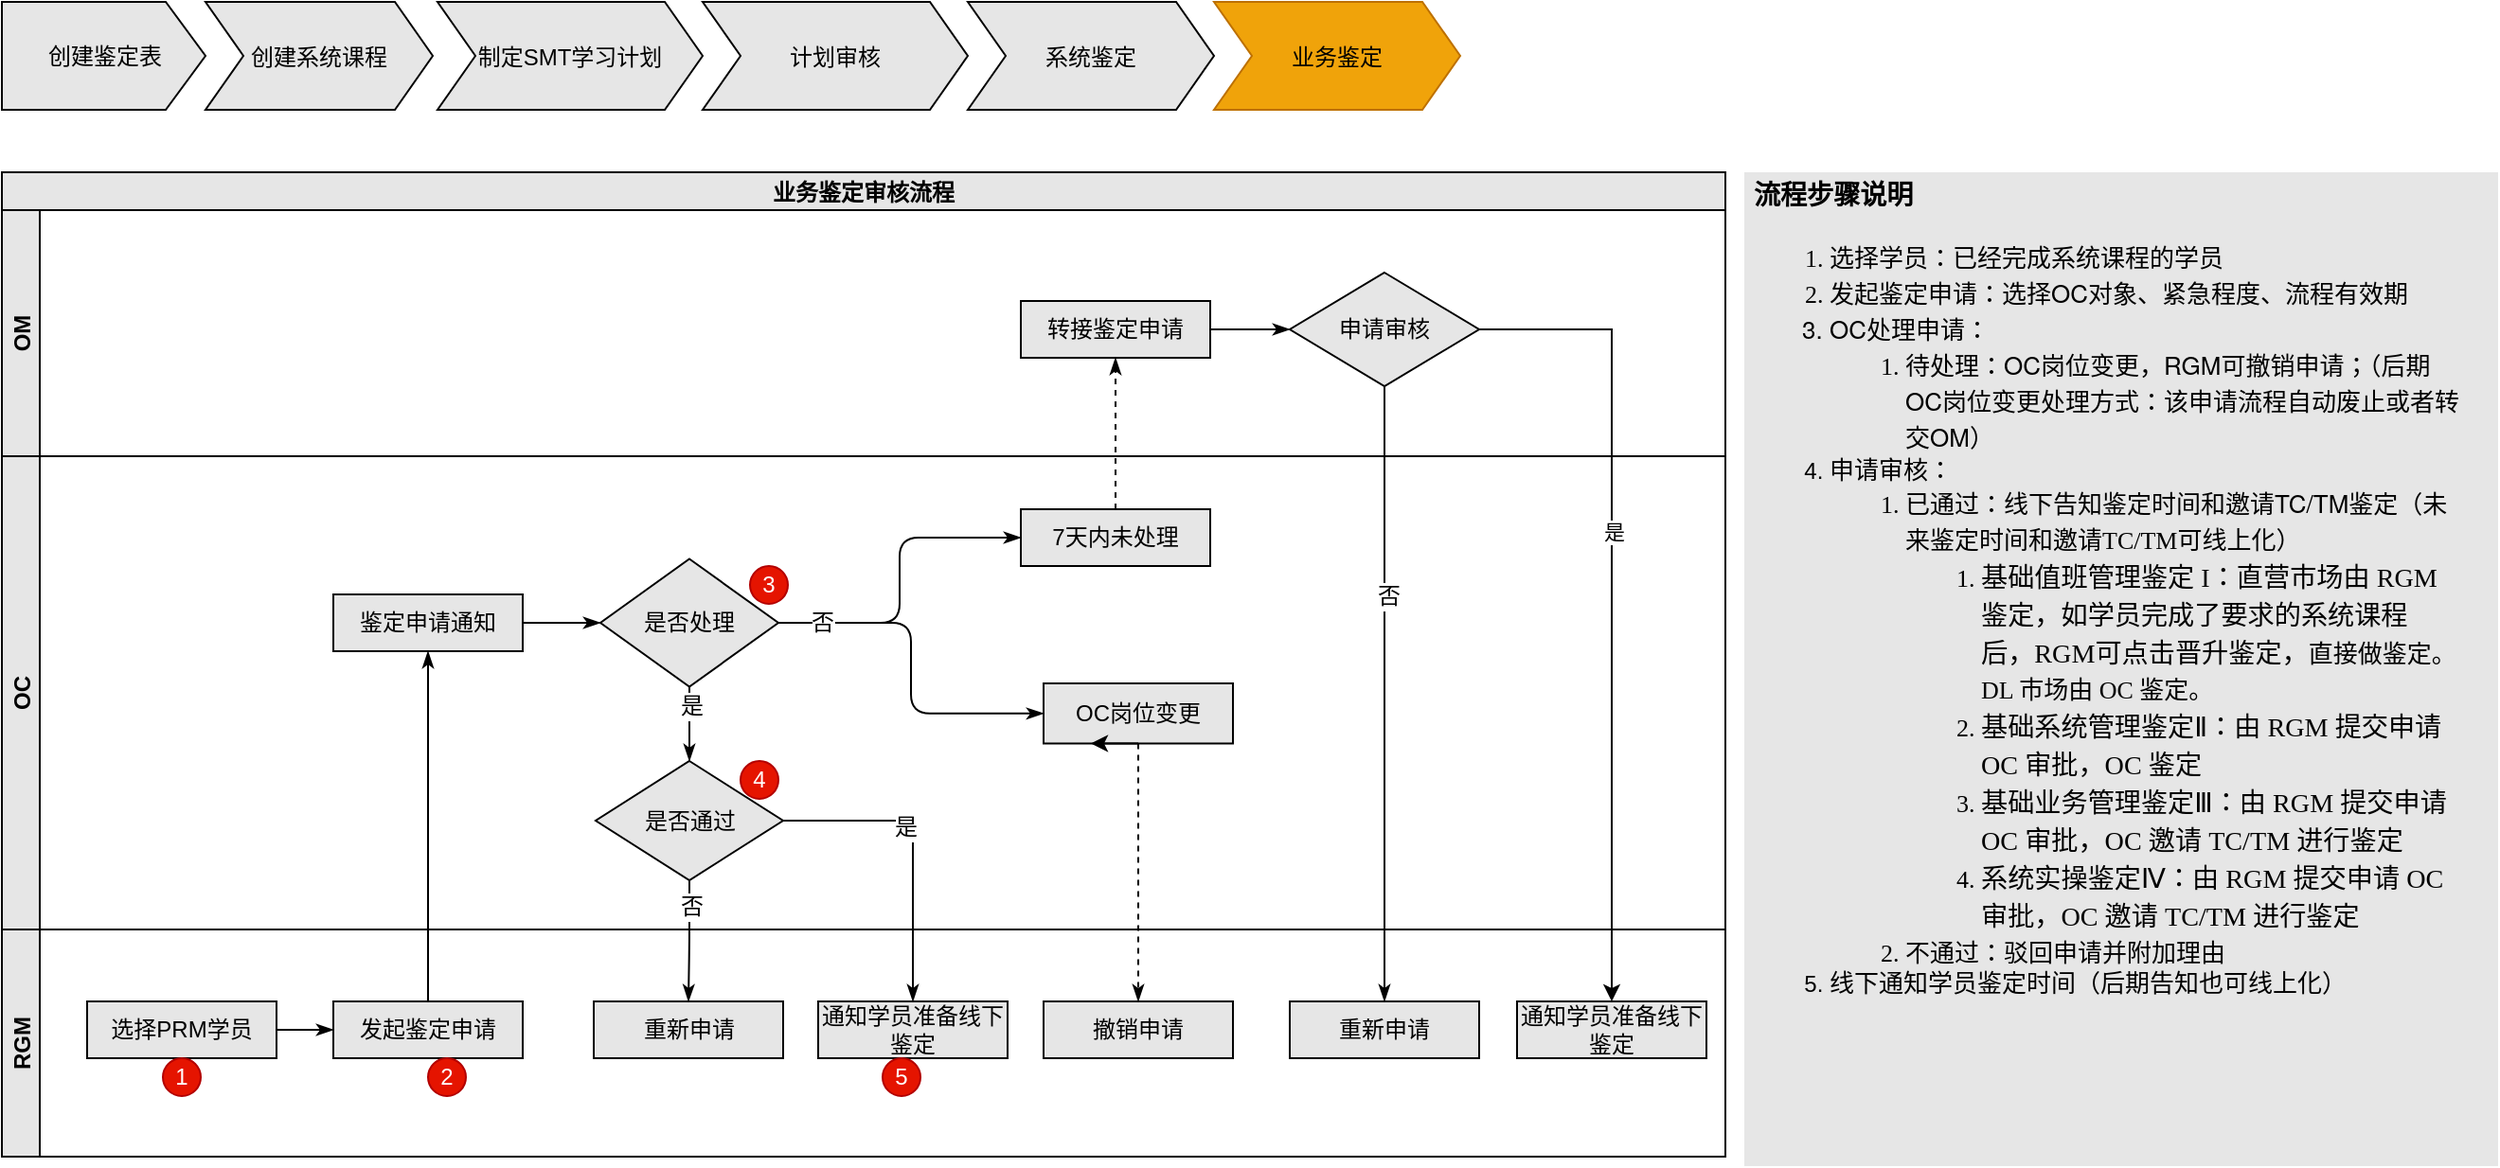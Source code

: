 <mxfile version="18.0.3" type="github">
  <diagram id="SmnpvQt8TyAz1kZzPPCJ" name="Page-1">
    <mxGraphModel dx="1426" dy="826" grid="1" gridSize="10" guides="1" tooltips="1" connect="1" arrows="1" fold="1" page="1" pageScale="1" pageWidth="827" pageHeight="1169" math="0" shadow="0">
      <root>
        <mxCell id="0" />
        <mxCell id="1" parent="0" />
        <mxCell id="KO0oQr8TCnDTa6Fincgj-1" value="制定SMT学习计划" style="shape=step;perimeter=stepPerimeter;fixedSize=1;points=[];fillColor=#E6E6E6;" vertex="1" parent="1">
          <mxGeometry x="250" y="10" width="140" height="57" as="geometry" />
        </mxCell>
        <mxCell id="KO0oQr8TCnDTa6Fincgj-2" value="系统鉴定" style="shape=step;perimeter=stepPerimeter;fixedSize=1;points=[];fillColor=#E6E6E6;" vertex="1" parent="1">
          <mxGeometry x="530" y="10" width="130" height="57" as="geometry" />
        </mxCell>
        <mxCell id="KO0oQr8TCnDTa6Fincgj-3" value="业务鉴定" style="shape=step;perimeter=stepPerimeter;fixedSize=1;points=[];fillColor=#f0a30a;strokeColor=#BD7000;fontColor=#000000;" vertex="1" parent="1">
          <mxGeometry x="660" y="10" width="130" height="57" as="geometry" />
        </mxCell>
        <mxCell id="KO0oQr8TCnDTa6Fincgj-4" value="创建鉴定表" style="html=1;shadow=0;dashed=0;align=center;verticalAlign=middle;shape=mxgraph.arrows2.arrow;dy=0;dx=21;notch=0;fillColor=#E6E6E6;" vertex="1" parent="1">
          <mxGeometry x="20" y="10" width="107.5" height="57" as="geometry" />
        </mxCell>
        <mxCell id="KO0oQr8TCnDTa6Fincgj-5" value="创建系统课程" style="shape=step;perimeter=stepPerimeter;fixedSize=1;points=[];fillColor=#E6E6E6;" vertex="1" parent="1">
          <mxGeometry x="127.5" y="10" width="120" height="57" as="geometry" />
        </mxCell>
        <mxCell id="KO0oQr8TCnDTa6Fincgj-6" value="业务鉴定审核流程" style="swimlane;childLayout=stackLayout;resizeParent=1;resizeParentMax=0;horizontal=1;startSize=20;horizontalStack=0;rounded=0;sketch=0;fontFamily=Helvetica;fontSize=12;fontColor=default;strokeColor=default;fillColor=#E6E6E6;" vertex="1" parent="1">
          <mxGeometry x="20" y="100" width="910" height="520" as="geometry" />
        </mxCell>
        <mxCell id="KO0oQr8TCnDTa6Fincgj-7" value="OM" style="swimlane;startSize=20;horizontal=0;rounded=0;sketch=0;fontFamily=Helvetica;fontSize=12;fontColor=default;strokeColor=default;fillColor=#E6E6E6;" vertex="1" parent="KO0oQr8TCnDTa6Fincgj-6">
          <mxGeometry y="20" width="910" height="130" as="geometry" />
        </mxCell>
        <mxCell id="KO0oQr8TCnDTa6Fincgj-8" value="转接鉴定申请" style="rounded=0;whiteSpace=wrap;html=1;sketch=0;fontFamily=Helvetica;fontSize=12;fontColor=default;startSize=20;strokeColor=default;fillColor=#E6E6E6;" vertex="1" parent="KO0oQr8TCnDTa6Fincgj-7">
          <mxGeometry x="538" y="48" width="100" height="30" as="geometry" />
        </mxCell>
        <mxCell id="KO0oQr8TCnDTa6Fincgj-9" value="申请审核" style="rhombus;whiteSpace=wrap;html=1;rounded=0;sketch=0;fontFamily=Helvetica;fontSize=12;fontColor=default;startSize=20;strokeColor=default;fillColor=#E6E6E6;" vertex="1" parent="KO0oQr8TCnDTa6Fincgj-7">
          <mxGeometry x="680" y="33" width="100" height="60" as="geometry" />
        </mxCell>
        <mxCell id="KO0oQr8TCnDTa6Fincgj-10" style="edgeStyle=orthogonalEdgeStyle;rounded=1;sketch=0;orthogonalLoop=1;jettySize=auto;html=1;exitX=1;exitY=0.5;exitDx=0;exitDy=0;entryX=0;entryY=0.5;entryDx=0;entryDy=0;fontFamily=Helvetica;fontSize=12;fontColor=default;startArrow=none;startFill=0;endArrow=classicThin;endFill=1;startSize=20;" edge="1" parent="KO0oQr8TCnDTa6Fincgj-7" source="KO0oQr8TCnDTa6Fincgj-8" target="KO0oQr8TCnDTa6Fincgj-9">
          <mxGeometry relative="1" as="geometry" />
        </mxCell>
        <mxCell id="KO0oQr8TCnDTa6Fincgj-11" style="edgeStyle=orthogonalEdgeStyle;rounded=1;sketch=0;orthogonalLoop=1;jettySize=auto;html=1;entryX=0.5;entryY=1;entryDx=0;entryDy=0;fontFamily=Helvetica;fontSize=12;fontColor=default;startArrow=none;startFill=0;endArrow=classicThin;endFill=1;startSize=20;" edge="1" parent="KO0oQr8TCnDTa6Fincgj-6" source="KO0oQr8TCnDTa6Fincgj-37" target="KO0oQr8TCnDTa6Fincgj-22">
          <mxGeometry relative="1" as="geometry" />
        </mxCell>
        <mxCell id="KO0oQr8TCnDTa6Fincgj-12" style="edgeStyle=orthogonalEdgeStyle;rounded=1;sketch=0;orthogonalLoop=1;jettySize=auto;html=1;entryX=0.5;entryY=0;entryDx=0;entryDy=0;fontFamily=Helvetica;fontSize=12;fontColor=default;startArrow=none;startFill=0;endArrow=classicThin;endFill=1;startSize=20;" edge="1" parent="KO0oQr8TCnDTa6Fincgj-6" source="KO0oQr8TCnDTa6Fincgj-29" target="KO0oQr8TCnDTa6Fincgj-39">
          <mxGeometry relative="1" as="geometry" />
        </mxCell>
        <mxCell id="KO0oQr8TCnDTa6Fincgj-13" value="否" style="edgeLabel;html=1;align=center;verticalAlign=middle;resizable=0;points=[];fontSize=12;fontFamily=Helvetica;fontColor=default;" vertex="1" connectable="0" parent="KO0oQr8TCnDTa6Fincgj-12">
          <mxGeometry x="-0.569" y="1" relative="1" as="geometry">
            <mxPoint as="offset" />
          </mxGeometry>
        </mxCell>
        <mxCell id="KO0oQr8TCnDTa6Fincgj-14" style="edgeStyle=orthogonalEdgeStyle;rounded=1;sketch=0;orthogonalLoop=1;jettySize=auto;html=1;entryX=0.5;entryY=1;entryDx=0;entryDy=0;fontFamily=Helvetica;fontSize=12;fontColor=default;startArrow=none;startFill=0;endArrow=classicThin;endFill=1;startSize=20;dashed=1;" edge="1" parent="KO0oQr8TCnDTa6Fincgj-6" source="KO0oQr8TCnDTa6Fincgj-30" target="KO0oQr8TCnDTa6Fincgj-8">
          <mxGeometry relative="1" as="geometry" />
        </mxCell>
        <mxCell id="KO0oQr8TCnDTa6Fincgj-15" style="edgeStyle=orthogonalEdgeStyle;rounded=1;sketch=0;orthogonalLoop=1;jettySize=auto;html=1;entryX=0.5;entryY=0;entryDx=0;entryDy=0;fontFamily=Helvetica;fontSize=12;fontColor=default;startArrow=none;startFill=0;endArrow=classicThin;endFill=1;startSize=20;dashed=1;" edge="1" parent="KO0oQr8TCnDTa6Fincgj-6" source="KO0oQr8TCnDTa6Fincgj-31" target="KO0oQr8TCnDTa6Fincgj-40">
          <mxGeometry relative="1" as="geometry" />
        </mxCell>
        <mxCell id="KO0oQr8TCnDTa6Fincgj-16" style="edgeStyle=orthogonalEdgeStyle;rounded=1;sketch=0;orthogonalLoop=1;jettySize=auto;html=1;entryX=0.5;entryY=0;entryDx=0;entryDy=0;fontFamily=Helvetica;fontSize=12;fontColor=default;startArrow=none;startFill=0;endArrow=classicThin;endFill=1;startSize=20;" edge="1" parent="KO0oQr8TCnDTa6Fincgj-6" source="KO0oQr8TCnDTa6Fincgj-29" target="KO0oQr8TCnDTa6Fincgj-41">
          <mxGeometry relative="1" as="geometry" />
        </mxCell>
        <mxCell id="KO0oQr8TCnDTa6Fincgj-17" value="是" style="edgeLabel;html=1;align=center;verticalAlign=middle;resizable=0;points=[];fontSize=12;fontFamily=Helvetica;fontColor=default;" vertex="1" connectable="0" parent="KO0oQr8TCnDTa6Fincgj-16">
          <mxGeometry x="-0.214" y="-3" relative="1" as="geometry">
            <mxPoint as="offset" />
          </mxGeometry>
        </mxCell>
        <mxCell id="KO0oQr8TCnDTa6Fincgj-18" style="edgeStyle=orthogonalEdgeStyle;rounded=1;sketch=0;orthogonalLoop=1;jettySize=auto;html=1;entryX=0.5;entryY=0;entryDx=0;entryDy=0;fontFamily=Helvetica;fontSize=12;fontColor=default;startArrow=none;startFill=0;endArrow=classicThin;endFill=1;startSize=20;" edge="1" parent="KO0oQr8TCnDTa6Fincgj-6" source="KO0oQr8TCnDTa6Fincgj-9" target="KO0oQr8TCnDTa6Fincgj-42">
          <mxGeometry relative="1" as="geometry" />
        </mxCell>
        <mxCell id="KO0oQr8TCnDTa6Fincgj-19" value="否" style="edgeLabel;html=1;align=center;verticalAlign=middle;resizable=0;points=[];fontSize=12;fontFamily=Helvetica;fontColor=default;" vertex="1" connectable="0" parent="KO0oQr8TCnDTa6Fincgj-18">
          <mxGeometry x="-0.32" y="2" relative="1" as="geometry">
            <mxPoint as="offset" />
          </mxGeometry>
        </mxCell>
        <mxCell id="KO0oQr8TCnDTa6Fincgj-20" value="OC" style="swimlane;startSize=20;horizontal=0;rounded=0;sketch=0;fontFamily=Helvetica;fontSize=12;fontColor=default;strokeColor=default;fillColor=#E6E6E6;" vertex="1" parent="KO0oQr8TCnDTa6Fincgj-6">
          <mxGeometry y="150" width="910" height="250" as="geometry" />
        </mxCell>
        <mxCell id="KO0oQr8TCnDTa6Fincgj-21" style="edgeStyle=orthogonalEdgeStyle;rounded=1;sketch=0;orthogonalLoop=1;jettySize=auto;html=1;entryX=0;entryY=0.5;entryDx=0;entryDy=0;fontFamily=Helvetica;fontSize=12;fontColor=default;startArrow=none;startFill=0;endArrow=classicThin;endFill=1;startSize=20;" edge="1" parent="KO0oQr8TCnDTa6Fincgj-20" source="KO0oQr8TCnDTa6Fincgj-22" target="KO0oQr8TCnDTa6Fincgj-28">
          <mxGeometry relative="1" as="geometry" />
        </mxCell>
        <mxCell id="KO0oQr8TCnDTa6Fincgj-22" value="鉴定申请通知" style="rounded=0;whiteSpace=wrap;html=1;sketch=0;fontFamily=Helvetica;fontSize=12;fontColor=default;startSize=20;strokeColor=default;fillColor=#E6E6E6;" vertex="1" parent="KO0oQr8TCnDTa6Fincgj-20">
          <mxGeometry x="175" y="73" width="100" height="30" as="geometry" />
        </mxCell>
        <mxCell id="KO0oQr8TCnDTa6Fincgj-23" style="edgeStyle=orthogonalEdgeStyle;rounded=1;sketch=0;orthogonalLoop=1;jettySize=auto;html=1;entryX=0.5;entryY=0;entryDx=0;entryDy=0;fontFamily=Helvetica;fontSize=12;fontColor=default;startArrow=none;startFill=0;endArrow=classicThin;endFill=1;startSize=20;" edge="1" parent="KO0oQr8TCnDTa6Fincgj-20" source="KO0oQr8TCnDTa6Fincgj-28" target="KO0oQr8TCnDTa6Fincgj-29">
          <mxGeometry relative="1" as="geometry" />
        </mxCell>
        <mxCell id="KO0oQr8TCnDTa6Fincgj-24" value="是" style="edgeLabel;html=1;align=center;verticalAlign=middle;resizable=0;points=[];fontSize=12;fontFamily=Helvetica;fontColor=default;" vertex="1" connectable="0" parent="KO0oQr8TCnDTa6Fincgj-23">
          <mxGeometry x="-0.511" y="1" relative="1" as="geometry">
            <mxPoint as="offset" />
          </mxGeometry>
        </mxCell>
        <mxCell id="KO0oQr8TCnDTa6Fincgj-25" style="edgeStyle=orthogonalEdgeStyle;rounded=1;sketch=0;orthogonalLoop=1;jettySize=auto;html=1;entryX=0;entryY=0.5;entryDx=0;entryDy=0;fontFamily=Helvetica;fontSize=12;fontColor=default;startArrow=none;startFill=0;endArrow=classicThin;endFill=1;startSize=20;" edge="1" parent="KO0oQr8TCnDTa6Fincgj-20" source="KO0oQr8TCnDTa6Fincgj-28" target="KO0oQr8TCnDTa6Fincgj-30">
          <mxGeometry relative="1" as="geometry" />
        </mxCell>
        <mxCell id="KO0oQr8TCnDTa6Fincgj-26" style="edgeStyle=orthogonalEdgeStyle;rounded=1;sketch=0;orthogonalLoop=1;jettySize=auto;html=1;entryX=0;entryY=0.5;entryDx=0;entryDy=0;fontFamily=Helvetica;fontSize=12;fontColor=default;startArrow=none;startFill=0;endArrow=classicThin;endFill=1;startSize=20;" edge="1" parent="KO0oQr8TCnDTa6Fincgj-20" source="KO0oQr8TCnDTa6Fincgj-28" target="KO0oQr8TCnDTa6Fincgj-31">
          <mxGeometry relative="1" as="geometry" />
        </mxCell>
        <mxCell id="KO0oQr8TCnDTa6Fincgj-27" value="否" style="edgeLabel;html=1;align=center;verticalAlign=middle;resizable=0;points=[];fontSize=12;fontFamily=Helvetica;fontColor=default;" vertex="1" connectable="0" parent="KO0oQr8TCnDTa6Fincgj-26">
          <mxGeometry x="-0.754" relative="1" as="geometry">
            <mxPoint as="offset" />
          </mxGeometry>
        </mxCell>
        <mxCell id="KO0oQr8TCnDTa6Fincgj-28" value="是否处理" style="rhombus;whiteSpace=wrap;html=1;rounded=0;sketch=0;fontFamily=Helvetica;fontSize=12;fontColor=default;startSize=20;strokeColor=default;fillColor=#E6E6E6;" vertex="1" parent="KO0oQr8TCnDTa6Fincgj-20">
          <mxGeometry x="316" y="54.25" width="94" height="67.5" as="geometry" />
        </mxCell>
        <mxCell id="KO0oQr8TCnDTa6Fincgj-29" value="是否通过" style="rhombus;whiteSpace=wrap;html=1;rounded=0;sketch=0;fontFamily=Helvetica;fontSize=12;fontColor=default;startSize=20;strokeColor=default;fillColor=#E6E6E6;" vertex="1" parent="KO0oQr8TCnDTa6Fincgj-20">
          <mxGeometry x="313.5" y="161" width="99" height="63" as="geometry" />
        </mxCell>
        <mxCell id="KO0oQr8TCnDTa6Fincgj-30" value="7天内未处理" style="rounded=0;whiteSpace=wrap;html=1;sketch=0;fontFamily=Helvetica;fontSize=12;fontColor=default;startSize=20;strokeColor=default;fillColor=#E6E6E6;" vertex="1" parent="KO0oQr8TCnDTa6Fincgj-20">
          <mxGeometry x="538" y="28" width="100" height="30" as="geometry" />
        </mxCell>
        <mxCell id="KO0oQr8TCnDTa6Fincgj-31" value="OC岗位变更" style="rounded=0;whiteSpace=wrap;html=1;sketch=0;fontFamily=Helvetica;fontSize=12;fontColor=default;startSize=20;strokeColor=default;fillColor=#E6E6E6;" vertex="1" parent="KO0oQr8TCnDTa6Fincgj-20">
          <mxGeometry x="550" y="120" width="100" height="31.75" as="geometry" />
        </mxCell>
        <mxCell id="KO0oQr8TCnDTa6Fincgj-32" value="3" style="ellipse;whiteSpace=wrap;html=1;aspect=fixed;rounded=0;sketch=0;fontFamily=Helvetica;fontSize=12;fontColor=#ffffff;startSize=20;strokeColor=#B20000;fillColor=#e51400;" vertex="1" parent="KO0oQr8TCnDTa6Fincgj-20">
          <mxGeometry x="395" y="58" width="20" height="20" as="geometry" />
        </mxCell>
        <mxCell id="KO0oQr8TCnDTa6Fincgj-33" value="4" style="ellipse;whiteSpace=wrap;html=1;aspect=fixed;rounded=0;sketch=0;fontFamily=Helvetica;fontSize=12;fontColor=#ffffff;startSize=20;strokeColor=#B20000;fillColor=#e51400;" vertex="1" parent="KO0oQr8TCnDTa6Fincgj-20">
          <mxGeometry x="390" y="161" width="20" height="20" as="geometry" />
        </mxCell>
        <mxCell id="KO0oQr8TCnDTa6Fincgj-34" style="edgeStyle=orthogonalEdgeStyle;rounded=0;orthogonalLoop=1;jettySize=auto;html=1;exitX=0.5;exitY=1;exitDx=0;exitDy=0;entryX=0.25;entryY=1;entryDx=0;entryDy=0;" edge="1" parent="KO0oQr8TCnDTa6Fincgj-20" source="KO0oQr8TCnDTa6Fincgj-31" target="KO0oQr8TCnDTa6Fincgj-31">
          <mxGeometry relative="1" as="geometry" />
        </mxCell>
        <mxCell id="KO0oQr8TCnDTa6Fincgj-35" value="RGM" style="swimlane;startSize=20;horizontal=0;rounded=0;sketch=0;fontFamily=Helvetica;fontSize=12;fontColor=default;strokeColor=default;fillColor=#E6E6E6;" vertex="1" parent="KO0oQr8TCnDTa6Fincgj-6">
          <mxGeometry y="400" width="910" height="120" as="geometry" />
        </mxCell>
        <mxCell id="KO0oQr8TCnDTa6Fincgj-36" value="选择PRM学员" style="rounded=0;whiteSpace=wrap;html=1;sketch=0;fontFamily=Helvetica;fontSize=12;fontColor=default;startSize=20;strokeColor=default;fillColor=#E6E6E6;" vertex="1" parent="KO0oQr8TCnDTa6Fincgj-35">
          <mxGeometry x="45" y="38" width="100" height="30" as="geometry" />
        </mxCell>
        <mxCell id="KO0oQr8TCnDTa6Fincgj-37" value="发起鉴定申请" style="rounded=0;whiteSpace=wrap;html=1;sketch=0;fontFamily=Helvetica;fontSize=12;fontColor=default;startSize=20;strokeColor=default;fillColor=#E6E6E6;" vertex="1" parent="KO0oQr8TCnDTa6Fincgj-35">
          <mxGeometry x="175" y="38" width="100" height="30" as="geometry" />
        </mxCell>
        <mxCell id="KO0oQr8TCnDTa6Fincgj-38" style="edgeStyle=orthogonalEdgeStyle;rounded=1;sketch=0;orthogonalLoop=1;jettySize=auto;html=1;entryX=0;entryY=0.5;entryDx=0;entryDy=0;fontFamily=Helvetica;fontSize=12;fontColor=default;startArrow=none;startFill=0;endArrow=classicThin;endFill=1;startSize=20;" edge="1" parent="KO0oQr8TCnDTa6Fincgj-35" source="KO0oQr8TCnDTa6Fincgj-36" target="KO0oQr8TCnDTa6Fincgj-37">
          <mxGeometry relative="1" as="geometry" />
        </mxCell>
        <mxCell id="KO0oQr8TCnDTa6Fincgj-39" value="重新申请" style="rounded=0;whiteSpace=wrap;html=1;sketch=0;fontFamily=Helvetica;fontSize=12;fontColor=default;startSize=20;strokeColor=default;fillColor=#E6E6E6;" vertex="1" parent="KO0oQr8TCnDTa6Fincgj-35">
          <mxGeometry x="312.5" y="38" width="100" height="30" as="geometry" />
        </mxCell>
        <mxCell id="KO0oQr8TCnDTa6Fincgj-40" value="撤销申请" style="rounded=0;whiteSpace=wrap;html=1;sketch=0;fontFamily=Helvetica;fontSize=12;fontColor=default;startSize=20;strokeColor=default;fillColor=#E6E6E6;" vertex="1" parent="KO0oQr8TCnDTa6Fincgj-35">
          <mxGeometry x="550" y="38" width="100" height="30" as="geometry" />
        </mxCell>
        <mxCell id="KO0oQr8TCnDTa6Fincgj-41" value="通知学员准备线下鉴定" style="rounded=0;whiteSpace=wrap;html=1;sketch=0;fontFamily=Helvetica;fontSize=12;fontColor=default;startSize=20;strokeColor=default;fillColor=#E6E6E6;" vertex="1" parent="KO0oQr8TCnDTa6Fincgj-35">
          <mxGeometry x="431" y="38" width="100" height="30" as="geometry" />
        </mxCell>
        <mxCell id="KO0oQr8TCnDTa6Fincgj-42" value="重新申请" style="rounded=0;whiteSpace=wrap;html=1;sketch=0;fontFamily=Helvetica;fontSize=12;fontColor=default;startSize=20;strokeColor=default;fillColor=#E6E6E6;" vertex="1" parent="KO0oQr8TCnDTa6Fincgj-35">
          <mxGeometry x="680" y="38" width="100" height="30" as="geometry" />
        </mxCell>
        <mxCell id="KO0oQr8TCnDTa6Fincgj-43" value="通知学员准备线下鉴定" style="rounded=0;whiteSpace=wrap;html=1;sketch=0;fontFamily=Helvetica;fontSize=12;fontColor=default;startSize=20;strokeColor=default;fillColor=#E6E6E6;" vertex="1" parent="KO0oQr8TCnDTa6Fincgj-35">
          <mxGeometry x="800" y="38" width="100" height="30" as="geometry" />
        </mxCell>
        <mxCell id="KO0oQr8TCnDTa6Fincgj-44" value="1" style="ellipse;whiteSpace=wrap;html=1;aspect=fixed;rounded=0;sketch=0;fontFamily=Helvetica;fontSize=12;fontColor=#ffffff;startSize=20;strokeColor=#B20000;fillColor=#e51400;" vertex="1" parent="KO0oQr8TCnDTa6Fincgj-35">
          <mxGeometry x="85" y="68" width="20" height="20" as="geometry" />
        </mxCell>
        <mxCell id="KO0oQr8TCnDTa6Fincgj-45" value="2" style="ellipse;whiteSpace=wrap;html=1;aspect=fixed;rounded=0;sketch=0;fontFamily=Helvetica;fontSize=12;fontColor=#ffffff;startSize=20;strokeColor=#B20000;fillColor=#e51400;" vertex="1" parent="KO0oQr8TCnDTa6Fincgj-35">
          <mxGeometry x="225" y="68" width="20" height="20" as="geometry" />
        </mxCell>
        <mxCell id="KO0oQr8TCnDTa6Fincgj-46" value="5" style="ellipse;whiteSpace=wrap;html=1;aspect=fixed;rounded=0;sketch=0;fontFamily=Helvetica;fontSize=12;fontColor=#ffffff;startSize=20;strokeColor=#B20000;fillColor=#e51400;" vertex="1" parent="KO0oQr8TCnDTa6Fincgj-35">
          <mxGeometry x="465" y="68" width="20" height="20" as="geometry" />
        </mxCell>
        <mxCell id="KO0oQr8TCnDTa6Fincgj-47" style="edgeStyle=orthogonalEdgeStyle;rounded=0;orthogonalLoop=1;jettySize=auto;html=1;entryX=0.5;entryY=0;entryDx=0;entryDy=0;" edge="1" parent="KO0oQr8TCnDTa6Fincgj-6" source="KO0oQr8TCnDTa6Fincgj-9" target="KO0oQr8TCnDTa6Fincgj-43">
          <mxGeometry relative="1" as="geometry" />
        </mxCell>
        <mxCell id="KO0oQr8TCnDTa6Fincgj-48" value="是" style="edgeLabel;html=1;align=center;verticalAlign=middle;resizable=0;points=[];" vertex="1" connectable="0" parent="KO0oQr8TCnDTa6Fincgj-47">
          <mxGeometry x="-0.169" y="1" relative="1" as="geometry">
            <mxPoint as="offset" />
          </mxGeometry>
        </mxCell>
        <mxCell id="KO0oQr8TCnDTa6Fincgj-49" value="" style="rounded=0;whiteSpace=wrap;html=1;sketch=0;fontFamily=Helvetica;fontSize=12;fontColor=default;startSize=20;strokeColor=none;fillColor=#E6E6E6;" vertex="1" parent="1">
          <mxGeometry x="940" y="100" width="398" height="525" as="geometry" />
        </mxCell>
        <mxCell id="KO0oQr8TCnDTa6Fincgj-50" value="&lt;h3&gt;流程步骤说明&lt;/h3&gt;&lt;div&gt;&lt;ol&gt;&lt;li class=&quot;li1&quot; style=&quot;margin: 0px ; font-stretch: normal ; font-size: 13px ; line-height: normal ; font-family: &amp;#34;pingfang sc&amp;#34;&quot;&gt;&lt;span class=&quot;s1&quot; style=&quot;font-stretch: normal ; line-height: normal ; font-family: &amp;#34;helvetica neue&amp;#34;&quot;&gt;&lt;/span&gt;选择学员：已经完成系统课程的学员&lt;/li&gt;&lt;li class=&quot;li1&quot; style=&quot;margin: 0px ; font-stretch: normal ; font-size: 13px ; line-height: normal ; font-family: &amp;#34;pingfang sc&amp;#34;&quot;&gt;&lt;span class=&quot;s1&quot; style=&quot;font-stretch: normal ; line-height: normal ; font-family: &amp;#34;helvetica neue&amp;#34;&quot;&gt;&lt;/span&gt;发起鉴定申请：选择&lt;span class=&quot;s1&quot; style=&quot;font-stretch: normal ; line-height: normal ; font-family: &amp;#34;helvetica neue&amp;#34;&quot;&gt;OC&lt;/span&gt;对象、紧急程度、流程有效期&lt;/li&gt;&lt;li class=&quot;li1&quot; style=&quot;margin: 0px ; font-stretch: normal ; font-size: 13px ; line-height: normal ; font-family: &amp;#34;helvetica neue&amp;#34;&quot;&gt;OC&lt;span class=&quot;s1&quot; style=&quot;font-stretch: normal ; line-height: normal ; font-family: &amp;#34;pingfang sc&amp;#34;&quot;&gt;处理申请：&lt;/span&gt;&lt;/li&gt;&lt;ol&gt;&lt;li class=&quot;li1&quot; style=&quot;margin: 0px ; font-stretch: normal ; font-size: 13px ; line-height: normal ; font-family: &amp;#34;pingfang sc&amp;#34;&quot;&gt;&lt;span class=&quot;s1&quot; style=&quot;font-stretch: normal ; line-height: normal ; font-family: &amp;#34;helvetica neue&amp;#34;&quot;&gt;&lt;/span&gt;待处理：&lt;span class=&quot;s1&quot; style=&quot;font-stretch: normal ; line-height: normal ; font-family: &amp;#34;helvetica neue&amp;#34;&quot;&gt;OC&lt;/span&gt;岗位变更，&lt;span class=&quot;s1&quot; style=&quot;font-stretch: normal ; line-height: normal ; font-family: &amp;#34;helvetica neue&amp;#34;&quot;&gt;RGM&lt;/span&gt;可撤销申请；（后期&lt;span class=&quot;s1&quot; style=&quot;font-stretch: normal ; line-height: normal ; font-family: &amp;#34;helvetica neue&amp;#34;&quot;&gt;OC&lt;/span&gt;&lt;span&gt;岗位变更处理方式：该申请流程自动废止或者转交&lt;/span&gt;&lt;span class=&quot;s1&quot; style=&quot;font-stretch: normal ; line-height: normal ; font-family: &amp;#34;helvetica neue&amp;#34;&quot;&gt;OM）&lt;/span&gt;&lt;/li&gt;&lt;/ol&gt;&lt;li&gt;&lt;font face=&quot;Helvetica Neue&quot;&gt;&lt;span style=&quot;font-size: 13px&quot;&gt;申请审核：&lt;/span&gt;&lt;/font&gt;&lt;/li&gt;&lt;ol&gt;&lt;li class=&quot;li1&quot; style=&quot;margin: 0px ; font-stretch: normal ; font-size: 13px ; line-height: normal ; font-family: &amp;#34;pingfang sc&amp;#34;&quot;&gt;已通过：线下告知鉴定时间和邀请&lt;span class=&quot;s1&quot; style=&quot;font-stretch: normal ; line-height: normal ; font-family: &amp;#34;helvetica neue&amp;#34;&quot;&gt;TC/TM&lt;/span&gt;鉴定（未来鉴定时间和邀请TC/TM可线上化）&lt;/li&gt;&lt;ol&gt;&lt;li class=&quot;li1&quot; style=&quot;margin: 0px ; font-stretch: normal ; font-size: 13px ; line-height: normal ; font-family: &amp;#34;pingfang sc&amp;#34;&quot;&gt;&lt;span style=&quot;font-family: &amp;#34;dengxian&amp;#34; ; font-size: 10.56pt&quot;&gt;基础值班管理鉴定 I：直营市场由 RGM 鉴定，如学员完成了要求的系统课程后，RGM可点击晋升鉴定，&lt;/span&gt;直接做鉴定。 DL 市场由 OC 鉴定。&lt;/li&gt;&lt;li class=&quot;li1&quot; style=&quot;margin: 0px ; font-stretch: normal ; font-size: 13px ; line-height: normal ; font-family: &amp;#34;pingfang sc&amp;#34;&quot;&gt;&lt;span style=&quot;font-family: &amp;#34;dengxian&amp;#34; ; font-size: 14.08px&quot;&gt;基础系统管理鉴定Ⅱ：由 RGM 提交申请 OC 审批，OC 鉴定&lt;/span&gt;&lt;br&gt;&lt;/li&gt;&lt;li class=&quot;li1&quot; style=&quot;margin: 0px ; font-stretch: normal ; font-size: 13px ; line-height: normal ; font-family: &amp;#34;pingfang sc&amp;#34;&quot;&gt;&lt;span style=&quot;font-family: &amp;#34;dengxian&amp;#34; ; font-size: 14.08px&quot;&gt;基础业务管理鉴定Ⅲ：由 RGM 提交申请 OC 审批，OC 邀请 TC/TM 进行鉴定&lt;br&gt;&lt;/span&gt;&lt;/li&gt;&lt;li class=&quot;li1&quot; style=&quot;margin: 0px ; font-stretch: normal ; font-size: 13px ; line-height: normal ; font-family: &amp;#34;pingfang sc&amp;#34;&quot;&gt;&lt;span style=&quot;font-family: &amp;#34;dengxian&amp;#34; ; font-size: 14.08px&quot;&gt;系统实操鉴定Ⅳ：由 RGM 提交申请 OC 审批，OC 邀请 TC/TM 进行鉴定&lt;/span&gt;&lt;/li&gt;&lt;/ol&gt;&lt;li class=&quot;li1&quot; style=&quot;margin: 0px ; font-stretch: normal ; font-size: 13px ; line-height: normal ; font-family: &amp;#34;pingfang sc&amp;#34;&quot;&gt;不通过：驳回申请并附加理由&lt;/li&gt;&lt;/ol&gt;&lt;li&gt;&lt;font face=&quot;PingFang SC&quot;&gt;&lt;span style=&quot;font-size: 13px&quot;&gt;线下通知学员鉴定时间（后期告知也可线上化）&lt;/span&gt;&lt;/font&gt;&lt;/li&gt;&lt;/ol&gt;&lt;/div&gt;&lt;blockquote style=&quot;margin: 0 0 0 40px ; border: none ; padding: 0px&quot;&gt;&lt;blockquote style=&quot;margin: 0 0 0 40px ; border: none ; padding: 0px&quot;&gt;&lt;div&gt;&lt;font face=&quot;PingFang SC&quot;&gt;&lt;span style=&quot;font-size: 13px&quot;&gt;&lt;br&gt;&lt;/span&gt;&lt;/font&gt;&lt;/div&gt;&lt;/blockquote&gt;&lt;/blockquote&gt;" style="text;html=1;strokeColor=none;fillColor=none;spacing=5;spacingTop=-20;whiteSpace=wrap;overflow=hidden;rounded=0;sketch=0;fontFamily=Helvetica;fontSize=12;fontColor=default;startSize=20;" vertex="1" parent="1">
          <mxGeometry x="940" y="100" width="381" height="520" as="geometry" />
        </mxCell>
        <mxCell id="KO0oQr8TCnDTa6Fincgj-51" value="计划审核" style="shape=step;perimeter=stepPerimeter;fixedSize=1;points=[];fillColor=#E6E6E6;" vertex="1" parent="1">
          <mxGeometry x="390" y="10" width="140" height="57" as="geometry" />
        </mxCell>
      </root>
    </mxGraphModel>
  </diagram>
</mxfile>
